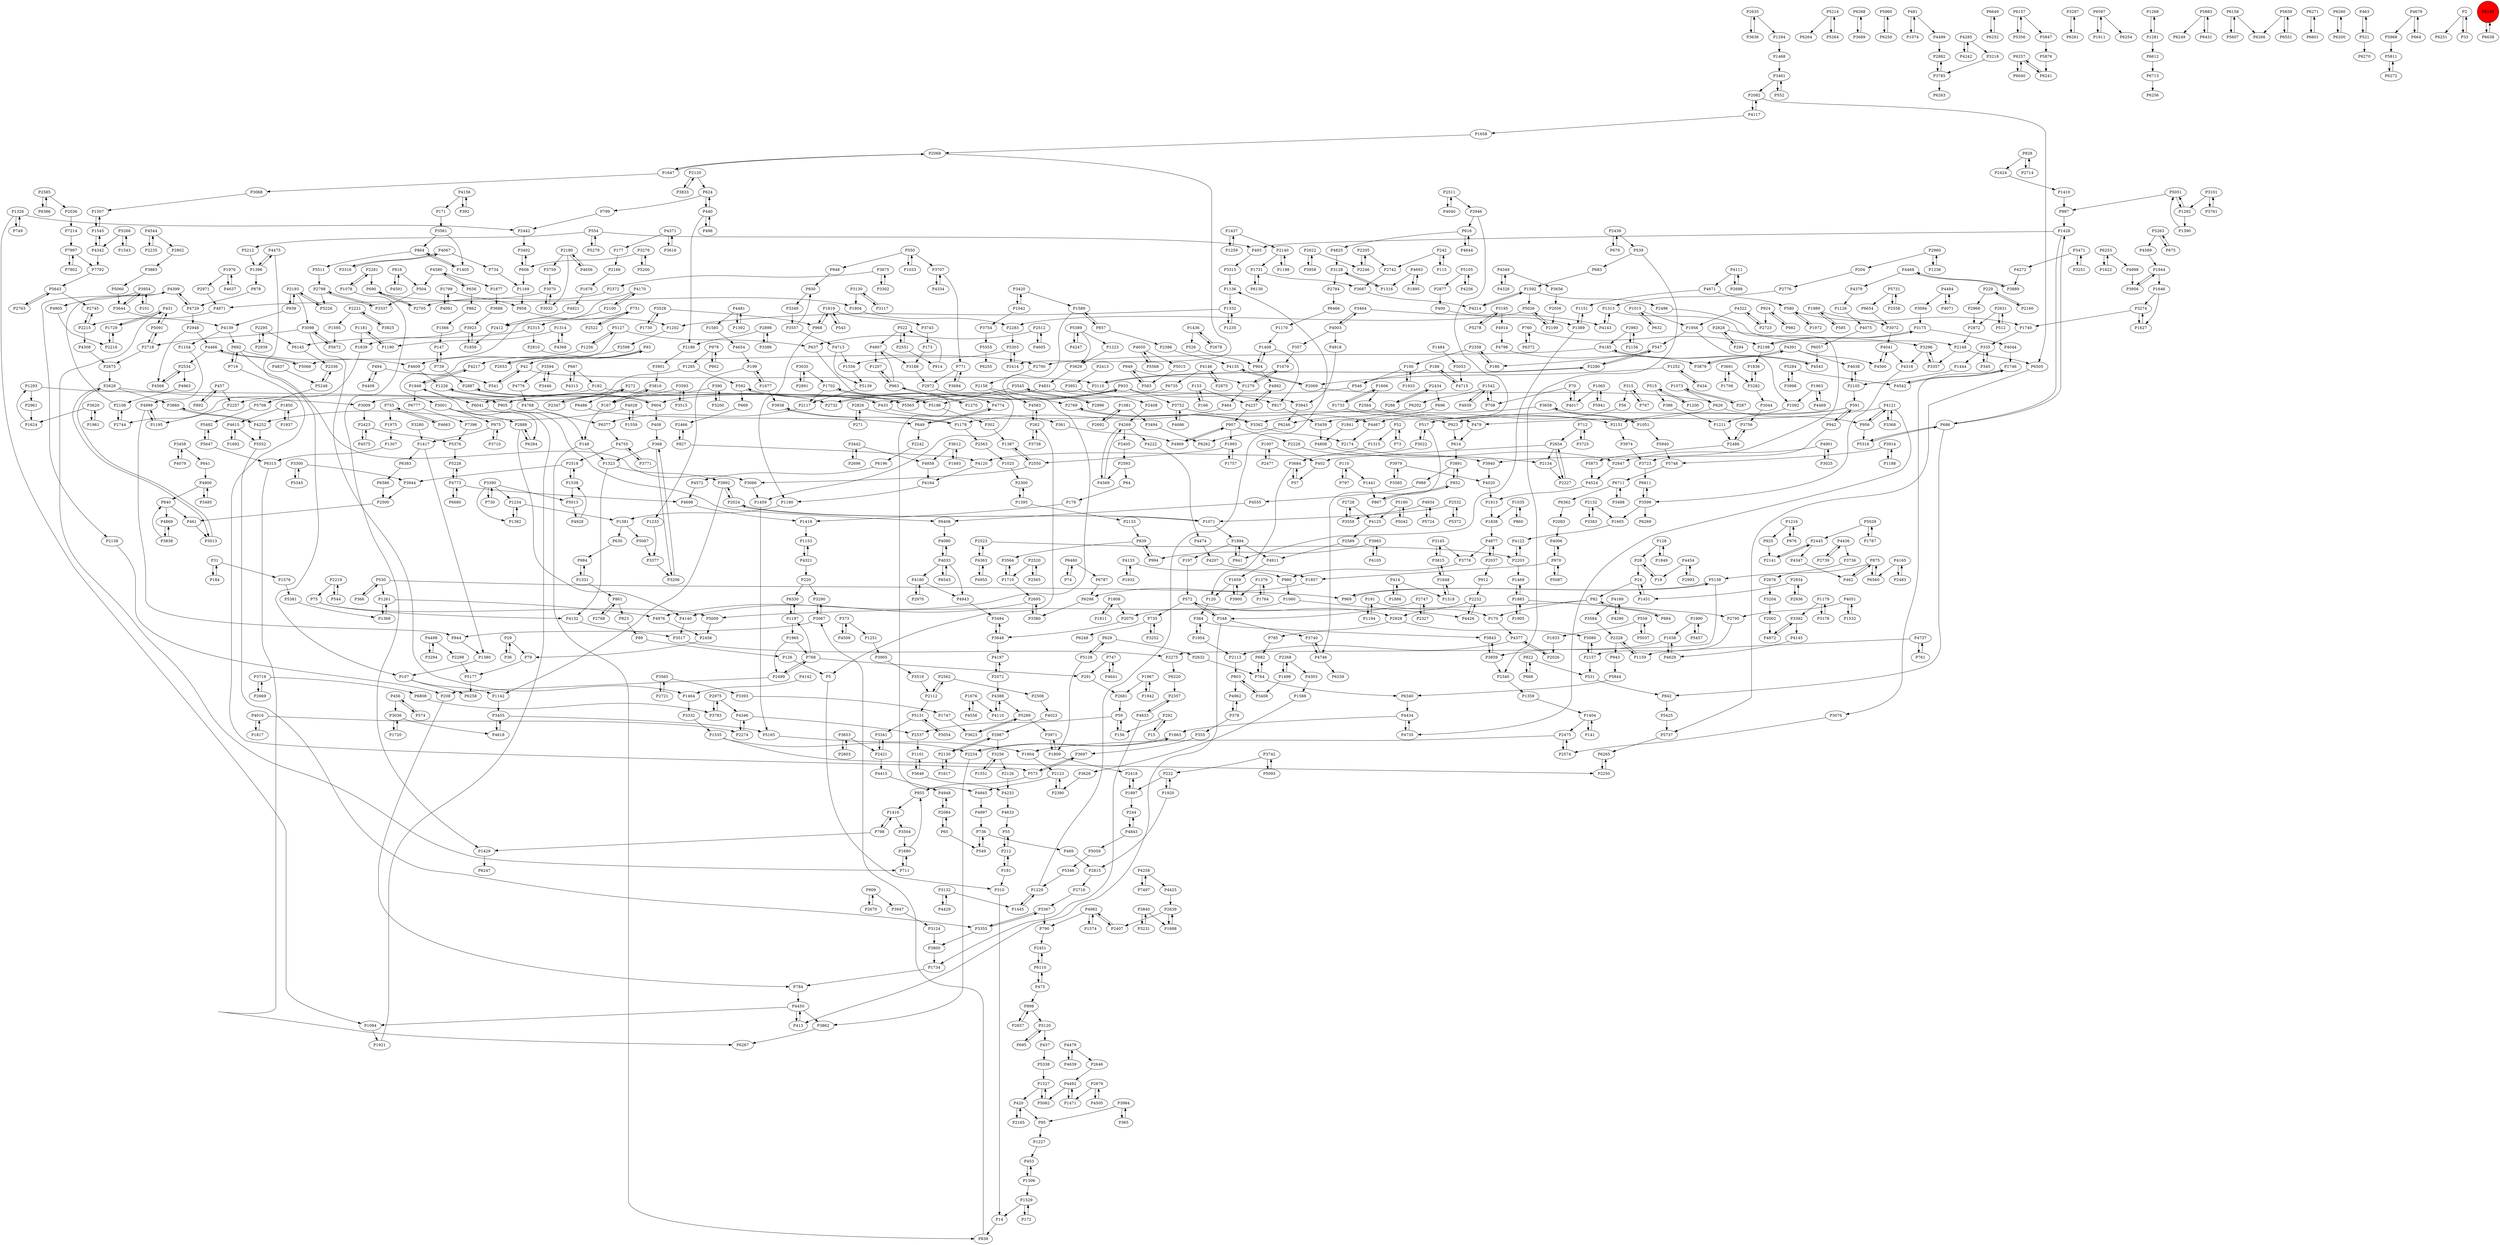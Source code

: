 digraph {
	P1428 -> P493
	P1498 -> P3408
	P2442 -> P3402
	P5214 -> P6264
	P968 -> P1180
	P4877 -> P2037
	P5482 -> P5647
	P2072 -> P4197
	P2358 -> P100
	P4962 -> P378
	P3761 -> P3101
	P1007 -> P2477
	P6268 -> P3689
	P4143 -> P1313
	P3992 -> P2024
	P572 -> P735
	P1975 -> P1307
	P1559 -> P4028
	P504 -> P3337
	P89 -> P126
	P3464 -> P4143
	P4663 -> P755
	P1223 -> P3629
	P5960 -> P6250
	P1007 -> P402
	P839 -> P994
	P5214 -> P5264
	P1376 -> P1764
	P2523 -> P2203
	P4033 -> P4180
	P4197 -> P2072
	P2002 -> P4872
	P5177 -> P6258
	P1252 -> P434
	P14 -> P838
	P768 -> P1197
	P4020 -> P1913
	P1535 -> P2250
	P1436 -> P526
	P1285 -> P3009
	P3974 -> P3723
	P2728 -> P4125
	P3648 -> P4197
	P4140 -> P3517
	P4871 -> P2215
	P2336 -> P5248
	P2219 -> P544
	P4544 -> P2802
	P4222 -> P4474
	P2108 -> P4399
	P481 -> P1074
	P3302 -> P3675
	P1894 -> P197
	P2295 -> P2939
	P335 -> P1444
	P2232 -> P2928
	P1993 -> P1757
	P3464 -> P4003
	P1731 -> P6130
	P2157 -> P3080
	P2280 -> P3110
	P420 -> P2165
	P2993 -> P4454
	P5087 -> P970
	P1404 -> P141
	P4715 -> P188
	P3719 -> P2669
	P3754 -> P5555
	P6649 -> P6252
	P4117 -> P1658
	P1897 -> P2418
	P898 -> P2657
	P6298 -> P3380
	P1877 -> P3688
	P4837 -> P5248
	P827 -> P2466
	P2551 -> P914
	P2423 -> P5376
	P2888 -> P6284
	P3504 -> P1680
	P1042 -> P3754
	P1416 -> P3504
	P1605 -> P4122
	P4755 -> P3771
	P3594 -> P3446
	P1841 -> P4808
	P3274 -> P1627
	P4349 -> P4326
	P768 -> P2499
	P686 -> P5316
	P1710 -> P2695
	P2961 -> P1624
	P5131 -> P5054
	P4650 -> P5568
	P3697 -> P573
	P912 -> P2232
	P4997 -> P736
	P4637 -> P1976
	P4237 -> P907
	P4347 -> P462
	P6257 -> P6040
	P1622 -> P6253
	P1734 -> P784
	P5568 -> P4650
	P1256 -> P4609
	P4939 -> P1542
	P220 -> P3290
	P4798 -> P3879
	P390 -> P167
	P2934 -> P1451
	P857 -> P2386
	P994 -> P839
	P592 -> P669
	P4735 -> P4434
	P100 -> P1933
	P626 -> P956
	P2565 -> P2520
	P2946 -> P3459
	P2268 -> P1498
	P2340 -> P1359
	P2280 -> P547
	P3297 -> P6261
	P3442 -> P4858
	P4474 -> P4207
	P1259 -> P1437
	P4943 -> P3484
	P294 -> P2828
	P4524 -> P1913
	P3742 -> P5093
	P6586 -> P2500
	P949 -> P1279
	P70 -> P4017
	P2739 -> P4436
	P6597 -> P1911
	P2445 -> P2141
	P4285 -> P4242
	P1316 -> P3128
	P630 -> P984
	P3455 -> P5165
	P4363 -> P2523
	P1857 -> P6298
	P2520 -> P2565
	P3688 -> P3923
	P4492 -> P1471
	P3390 -> P5013
	P3251 -> P3471
	P357 -> P1679
	P3101 -> P3761
	P1659 -> P3900
	P3938 -> P1178
	P4773 -> P5228
	P573 -> P3697
	P541 -> P42
	P2551 -> P522
	P4170 -> P2100
	P1234 -> P1382
	P302 -> P1387
	P930 -> P3349
	P15 -> P292
	P3984 -> P365
	P3124 -> P3800
	P4016 -> P2274
	P2123 -> P2390
	P6265 -> P2250
	P1417 -> P1380
	P5066 -> P4466
	P3393 -> P1747
	P3593 -> P3515
	P6611 -> P3599
	P1382 -> P1234
	P6220 -> P2357
	P5059 -> P5346
	P924 -> P982
	P5552 -> P3355
	P798 -> P1416
	P6261 -> P3297
	P1405 -> P864
	P522 -> P4907
	P771 -> P2972
	P1292 -> P1390
	P580 -> P1972
	P2424 -> P1410
	P288 -> P2434
	P712 -> P3725
	P390 -> P3200
	P1576 -> P5381
	P7214 -> P7997
	P291 -> P2681
	P668 -> P822
	P4388 -> P4110
	P3001 -> P6284
	P1617 -> P2130
	P1268 -> P1281
	P4755 -> P2518
	P1094 -> P1921
	P2113 -> P803
	P1390 -> P5051
	P3044 -> P3756
	P5105 -> P4256
	P3001 -> P2888
	P5015 -> P583
	P1178 -> P2563
	P4185 -> P2700
	P82 -> P170
	P624 -> P440
	P924 -> P2723
	P2747 -> P348
	P958 -> P1202
	P4572 -> P4698
	P2105 -> P591
	P4170 -> P5066
	P366 -> P530
	P2875 -> P4146
	P153 -> P166
	P2451 -> P6110
	P4346 -> P2537
	P3710 -> P975
	P1261 -> P1368
	P4945 -> P4997
	P1895 -> P4693
	P909 -> P2670
	P2654 -> P2227
	P3035 -> P2891
	P1464 -> P3332
	P3098 -> P2718
	P5883 -> P6249
	P695 -> P5120
	P4892 -> P4237
	P335 -> P345
	P7997 -> P7792
	P2082 -> P6505
	P1073 -> P287
	P3833 -> P2120
	P3594 -> P4776
	P3471 -> P4272
	P616 -> P4825
	P5248 -> P5708
	P5731 -> P2558
	P6158 -> P6266
	P2215 -> P4308
	P5 -> P310
	P4774 -> P649
	P3771 -> P4755
	P3840 -> P3231
	P6597 -> P6254
	P2718 -> P2675
	P2130 -> P2987
	P2216 -> P1729
	P197 -> P572
	P1990 -> P1038
	P3256 -> P1551
	P573 -> P955
	P414 -> P1886
	P2972 -> P1459
	P4122 -> P2203
	P4146 -> P2875
	P1949 -> P6041
	P7997 -> P7802
	P95 -> P1227
	P1252 -> P2069
	P3859 -> P2340
	P6383 -> P6586
	P4580 -> P1877
	P4391 -> P3879
	P3022 -> P517
	P2523 -> P4363
	P1949 -> P6777
	P2439 -> P679
	P1170 -> P1408
	P1035 -> P860
	P3653 -> P2421
	P364 -> P1954
	P4877 -> P3776
	P3725 -> P712
	P892 -> P457
	P1595 -> P5672
	P2558 -> P5731
	P1677 -> P199
	P3752 -> P4467
	P2763 -> P5643
	P28 -> P19
	P402 -> P57
	P3420 -> P1589
	P1545 -> P4342
	P1226 -> P604
	P4321 -> P220
	P683 -> P1592
	P1408 -> P904
	P1368 -> P1261
	P1416 -> P798
	P4091 -> P1799
	P6480 -> P74
	P790 -> P2451
	P171 -> P3561
	P1313 -> P4143
	P3485 -> P4900
	P2744 -> P2108
	P1883 -> P1905
	P1663 -> P2234
	P2698 -> P4111
	P526 -> P904
	P494 -> P4408
	P7396 -> P5376
	P2234 -> P3862
	P3743 -> P173
	P2205 -> P2742
	P5289 -> P3971
	P3838 -> P4869
	P4475 -> P107
	P5200 -> P3276
	P970 -> P4006
	P348 -> P3740
	P546 -> P433
	P2174 -> P2847
	P4746 -> P6259
	P878 -> P4729
	P2888 -> P4140
	P692 -> P719
	P686 -> P1428
	P1624 -> P1293
	P948 -> P930
	P591 -> P942
	P4003 -> P357
	P6711 -> P3498
	P167 -> P3816
	P1313 -> P3940
	P1538 -> P5013
	P1169 -> P958
	P4322 -> P1956
	P220 -> P6330
	P1542 -> P4939
	P5565 -> P592
	P1408 -> P817
	P5165 -> P1904
	P5264 -> P5214
	P4468 -> P3889
	P2550 -> P3066
	P2716 -> P3367
	P6271 -> P6601
	P1592 -> P5026
	P110 -> P797
	P6157 -> P5356
	P24 -> P1451
	P3740 -> P4746
	P1799 -> P4091
	P5093 -> P3742
	P3561 -> P864
	P2414 -> P5303
	P4023 -> P2987
	P5180 -> P4125
	P6202 -> P6246
	P3368 -> P4121
	P1976 -> P4637
	P1648 -> P3815
	P4051 -> P2795
	P2520 -> P1710
	P4121 -> P3368
	P4121 -> P956
	P3900 -> P1659
	P6480 -> P6787
	P440 -> P2186
	P988 -> P4555
	P1331 -> P984
	P73 -> P52
	P5091 -> P431
	P3392 -> P4145
	P3128 -> P2784
	P4006 -> P970
	P408 -> P368
	P2407 -> P4982
	P6250 -> P5960
	P550 -> P3707
	P272 -> P2347
	P3623 -> P5289
	P4492 -> P5062
	P5941 -> P1065
	P3280 -> P1417
	P365 -> P3984
	P1606 -> P1733
	P31 -> P184
	P4189 -> P3584
	P3296 -> P3357
	P2037 -> P4877
	P182 -> P2732
	P2180 -> P3759
	P3446 -> P3594
	P1417 -> P6383
	P1035 -> P1838
	P558 -> P1833
	P4901 -> P3025
	P1542 -> P6202
	P42 -> P541
	P6377 -> P4755
	P4346 -> P2274
	P1306 -> P453
	P2126 -> P4233
	P3565 -> P3393
	P2140 -> P1731
	P624 -> P799
	P3646 -> P1101
	P1507 -> P1545
	P6560 -> P875
	P2675 -> P2628
	P3859 -> P3843
	P2165 -> P420
	P2315 -> P2810
	P262 -> P3738
	P1730 -> P3528
	P4469 -> P1963
	P1920 -> P222
	P2872 -> P2148
	P2562 -> P2508
	P6057 -> P4543
	P2357 -> P4833
	P861 -> P823
	P4969 -> P907
	P4467 -> P2174
	P6196 -> P4572
	P433 -> P479
	P2971 -> P4871
	P2728 -> P3558
	P1256 -> P5127
	P3905 -> P3518
	P2328 -> P1159
	P816 -> P4591
	P368 -> P1323
	P5303 -> P1556
	P2585 -> P6386
	P2802 -> P3883
	P2696 -> P3442
	P6253 -> P1622
	P6680 -> P4773
	P2300 -> P1395
	P1702 -> P5186
	P355 -> P3697
	P1731 -> P3687
	P3130 -> P1804
	P1819 -> P3743
	P3282 -> P3044
	P2327 -> P2747
	P939 -> P2193
	P242 -> P2742
	P3341 -> P2421
	P3117 -> P3130
	P6713 -> P6256
	P5042 -> P5180
	P4776 -> P4768
	P1747 -> P3623
	P616 -> P4644
	P3067 -> P944
	P3282 -> P1836
	P2603 -> P3653
	P4105 -> P3983
	P2654 -> P2134
	P1542 -> P708
	P3954 -> P101
	P5284 -> P4542
	P6372 -> P760
	P4825 -> P3128
	P4391 -> P4638
	P4999 -> P1195
	P3658 -> P3362
	P4918 -> P3943
	P3080 -> P2157
	P1954 -> P364
	P2134 -> P2227
	P3719 -> P6808
	P2676 -> P3204
	P530 -> P366
	P3494 -> P6262
	P2512 -> P4605
	P4481 -> P1392
	P292 -> P15
	P547 -> P186
	P3461 -> P552
	P1092 -> P1211
	P6777 -> P7396
	P1746 -> P4542
	P3646 -> P4233
	P799 -> P2442
	P1179 -> P3392
	P1216 -> P976
	P184 -> P31
	P128 -> P28
	P656 -> P862
	P3036 -> P1720
	P1389 -> P1151
	P3689 -> P6268
	P3616 -> P4371
	P4041 -> P4560
	P1692 -> P4615
	P1678 -> P4921
	P626 -> P517
	P2705 -> P690
	P1894 -> P941
	P4833 -> P1734
	P1961 -> P3620
	P739 -> P147
	P42 -> P3110
	P1235 -> P1332
	P4583 -> P262
	P6431 -> P5883
	P440 -> P496
	P4125 -> P2589
	P5844 -> P6340
	P554 -> P493
	P2423 -> P4575
	P3951 -> P2408
	P719 -> P573
	P4556 -> P1676
	P4120 -> P4164
	P3545 -> P2996
	P1658 -> P2068
	P1606 -> P2564
	P65 -> P549
	P3691 -> P1706
	P6260 -> P6200
	P4773 -> P6680
	P4033 -> P4943
	P1956 -> P1092
	P862 -> P1566
	P6257 -> P6241
	P378 -> P4962
	P2298 -> P5177
	P3943 -> P6246
	P461 -> P3013
	P364 -> P3843
	P5737 -> P6265
	P3992 -> P1142
	P5748 -> P6711
	P861 -> P2768
	P3094 -> P3175
	P208 -> P784
	P2563 -> P1025
	P1956 -> P547
	P4633 -> P55
	P822 -> P531
	P4484 -> P4071
	P2628 -> P3860
	P1680 -> P711
	P2635 -> P3636
	P4544 -> P2235
	P191 -> P1194
	P75 -> P5009
	P5051 -> P997
	P2631 -> P512
	P52 -> P73
	P3110 -> P2280
	P3684 -> P120
	P2798 -> P3337
	P629 -> P2632
	P2828 -> P294
	P1468 -> P3461
	P1261 -> P4976
	P413 -> P4450
	P2975 -> P3783
	P1179 -> P3178
	P5511 -> P2798
	P852 -> P867
	P2180 -> P4656
	P4342 -> P7792
	P3979 -> P3585
	P736 -> P549
	P3175 -> P4044
	P2486 -> P5873
	P4075 -> P6057
	P3599 -> P6269
	P734 -> P1169
	P4713 -> P1556
	P1498 -> P2268
	P4568 -> P2534
	P244 -> P4843
	P2158 -> P4583
	P2593 -> P64
	P4934 -> P3558
	P583 -> P949
	P3891 -> P988
	P2776 -> P1313
	P4017 -> P70
	P1060 -> P4426
	P2574 -> P2475
	P4269 -> P4222
	P4639 -> P4479
	P5091 -> P2718
	P515 -> P1200
	P5228 -> P4773
	P907 -> P4969
	P904 -> P4892
	P2898 -> P3386
	P2140 -> P1198
	P2622 -> P3958
	P4591 -> P816
	P3274 -> P1740
	P4033 -> P4080
	P2193 -> P3098
	P315 -> P56
	P5105 -> P2877
	P2234 -> P1663
	P3983 -> P994
	P4858 -> P4164
	P186 -> P2358
	P3707 -> P4334
	P1285 -> P592
	P2593 -> P4569
	P4132 -> P3517
	P2072 -> P4388
	P550 -> P948
	P5724 -> P4934
	P4609 -> P1226
	P2483 -> P4165
	P1445 -> P1229
	P2635 -> P1294
	P2589 -> P4911
	P4326 -> P4349
	P755 -> P4663
	P1197 -> P1965
	P2632 -> P764
	P93 -> P42
	P1236 -> P2960
	P4067 -> P3316
	P942 -> P591
	P4258 -> P4425
	P550 -> P1033
	P761 -> P4737
	P4955 -> P4363
	P2148 -> P6505
	P147 -> P739
	P1202 -> P2598
	P1679 -> P1279
	P3752 -> P4686
	P4040 -> P2511
	P3032 -> P3070
	P3367 -> P3355
	P543 -> P1819
	P6654 -> P3072
	P1920 -> P2815
	P2714 -> P828
	P463 -> P521
	P2692 -> P1081
	P1729 -> P431
	P2987 -> P3256
	P4165 -> P6560
	P2250 -> P6265
	P1180 -> P1381
	P933 -> P3943
	P100 -> P546
	P2421 -> P3341
	P3940 -> P4020
	P1894 -> P4911
	P400 -> P1389
	P1294 -> P1468
	P1437 -> P1259
	P3984 -> P95
	P2987 -> P2130
	P3914 -> P5748
	P3815 -> P1648
	P2268 -> P4303
	P1292 -> P5051
	P4041 -> P4318
	P2386 -> P4135
	P860 -> P1035
	P3958 -> P2622
	P1469 -> P1883
	P943 -> P5844
	P2500 -> P461
	P817 -> P3459
	P3653 -> P2603
	P2372 -> P2705
	P1989 -> P3072
	P2132 -> P1605
	P531 -> P842
	P4247 -> P5389
	P784 -> P4450
	P5647 -> P5482
	P4928 -> P1538
	P3584 -> P2328
	P2024 -> P3992
	P6253 -> P4998
	P3195 -> P4914
	P3066 -> P1459
	P2193 -> P939
	P822 -> P668
	P1543 -> P5266
	P1648 -> P1318
	P3128 -> P1316
	P522 -> P2551
	P1451 -> P24
	P3067 -> P3290
	P6466 -> P1170
	P1126 -> P4075
	P5876 -> P6241
	P4111 -> P2698
	P4142 -> P1464
	P2562 -> P2112
	P5026 -> P2283
	P3458 -> P4079
	P6157 -> P5847
	P3290 -> P3067
	P2960 -> P1236
	P1293 -> P905
	P2198 -> P3175
	P1441 -> P867
	P315 -> P767
	P153 -> P4237
	P1038 -> P3859
	P978 -> P902
	P1181 -> P1190
	P682 -> P764
	P3377 -> P3206
	P272 -> P6486
	P2405 -> P2593
	P3558 -> P2728
	P2024 -> P1071
	P1033 -> P550
	P2228 -> P3940
	P3956 -> P1944
	P4905 -> P2216
	P3025 -> P4901
	P1911 -> P6597
	P2082 -> P4117
	P3687 -> P4214
	P2970 -> P4180
	P3332 -> P1535
	P5051 -> P1292
	P4028 -> P4252
	P939 -> P4139
	P1592 -> P2496
	P1323 -> P4132
	P494 -> P541
	P1592 -> P4214
	P3825 -> P2221
	P5120 -> P695
	P949 -> P583
	P898 -> P5120
	P3098 -> P5672
	P287 -> P1073
	P1307 -> P6315
	P2768 -> P861
	P3518 -> P2112
	P1326 -> P749
	P1585 -> P4654
	P222 -> P1897
	P2679 -> P1471
	P4808 -> P2134
	P1545 -> P1507
	P4907 -> P3188
	P3675 -> P2372
	P2100 -> P2315
	P2670 -> P909
	P2723 -> P4322
	P5389 -> P3629
	P2242 -> P6196
	P4434 -> P1663
	P4269 -> P2405
	P614 -> P3891
	P5139 -> P2117
	P3068 -> P1507
	P749 -> P1326
	P6130 -> P1731
	P2678 -> P1436
	P592 -> P5565
	P970 -> P1857
	P3206 -> P368
	P5811 -> P6272
	P1151 -> P1389
	P3296 -> P4318
	P262 -> P4583
	P1538 -> P2518
	P3009 -> P2423
	P2718 -> P5091
	P2068 -> P1647
	P803 -> P3408
	P3648 -> P3484
	P4569 -> P4269
	P1404 -> P2475
	P4901 -> P2847
	P120 -> P364
	P735 -> P3252
	P4982 -> P790
	P4111 -> P4671
	P2695 -> P4140
	P2 -> P6251
	P606 -> P1169
	P3843 -> P3859
	P2960 -> P204
	P2518 -> P3944
	P1944 -> P3956
	P4434 -> P4735
	P6041 -> P6406
	P212 -> P55
	P4479 -> P4639
	P4003 -> P3464
	P904 -> P1408
	P115 -> P242
	P842 -> P5425
	P5555 -> P6255
	P2518 -> P1538
	P56 -> P4467
	P3315 -> P1136
	P166 -> P153
	P1967 -> P2681
	P1181 -> P1839
	P2639 -> P2407
	P606 -> P3402
	P4156 -> P171
	P679 -> P2439
	P3390 -> P1382
	P4729 -> P2948
	P5659 -> P6266
	P2795 -> P2157
	P107 -> P6258
	P4233 -> P4633
	P2550 -> P1387
	P3599 -> P6611
	P5968 -> P5811
	P310 -> P14
	P747 -> P4641
	P204 -> P2776
	P2186 -> P3901
	P1972 -> P580
	P1532 -> P4051
	P4146 -> P6735
	P969 -> P5138
	P2508 -> P4023
	P852 -> P3891
	P1989 -> P585
	P29 -> P36
	P5672 -> P3098
	P5940 -> P5748
	P4914 -> P4798
	P75 -> P4132
	P1190 -> P1181
	P5873 -> P4524
	P1211 -> P2486
	P4133 -> P1932
	P1921 -> P1949
	P4242 -> P4285
	P3188 -> P2972
	P1315 -> P3684
	P530 -> P969
	P5062 -> P1527
	P667 -> P182
	P760 -> P2198
	P6110 -> P475
	P2315 -> P6145
	P2108 -> P2744
	P4044 -> P1746
	P172 -> P1529
	P554 -> P5279
	P3195 -> P5278
	P4481 -> P1585
	P4408 -> P494
	P1646 -> P3274
	P604 -> P1226
	P574 -> P456
	P3691 -> P3282
	P3620 -> P1624
	P3838 -> P840
	P840 -> P461
	P515 -> P386
	P3954 -> P4905
	P1574 -> P4982
	P1804 -> P2283
	P1234 -> P1381
	P4679 -> P5968
	P1746 -> P3076
	P2534 -> P4963
	P6110 -> P2451
	P2084 -> P65
	P4729 -> P4399
	P52 -> P1315
	P5289 -> P3623
	P2130 -> P1617
	P2522 -> P751
	P6330 -> P1197
	P2679 -> P4505
	P3362 -> P2769
	P3883 -> P5060
	P2056 -> P2199
	P4575 -> P2423
	P2227 -> P2654
	P2439 -> P539
	P3891 -> P852
	P3383 -> P2132
	P2328 -> P943
	P1937 -> P1850
	P199 -> P1677
	P1251 -> P3905
	P3564 -> P1710
	P875 -> P462
	P2221 -> P1595
	P4121 -> P479
	P1551 -> P3256
	P3022 -> P4120
	P1965 -> P768
	P1963 -> P4469
	P5060 -> P3644
	P414 -> P1318
	P1153 -> P4321
	P755 -> P1975
	P3517 -> P2275
	P4117 -> P2082
	P2123 -> P4945
	P126 -> P5
	P2120 -> P624
	P4256 -> P5105
	P2198 -> P1836
	P74 -> P6480
	P914 -> P522
	P547 -> P2280
	P4436 -> P3736
	P179 -> P1419
	P984 -> P1331
	P3707 -> P771
	P4214 -> P1592
	P1227 -> P453
	P1071 -> P1894
	P5847 -> P5876
	P1216 -> P925
	P4650 -> P5015
	P110 -> P1441
	P2026 -> P4377
	P907 -> P1993
	P3783 -> P2975
	P59 -> P2537
	P7497 -> P4258
	P5026 -> P2199
	P2105 -> P4638
	P1904 -> P2123
	P6601 -> P6271
	P496 -> P440
	P2798 -> P5226
	P649 -> P2242
	P3923 -> P1839
	P907 -> P2228
	P469 -> P2815
	P909 -> P3947
	P816 -> P504
	P823 -> P89
	P3013 -> P2628
	P4644 -> P616
	P101 -> P3954
	P5278 -> P3195
	P453 -> P1306
	P1396 -> P4475
	P2 -> P33
	P2274 -> P4346
	P2445 -> P4347
	P857 -> P1589
	P2975 -> P4346
	P3889 -> P4468
	P2769 -> P3362
	P3357 -> P3296
	P4139 -> P692
	P1527 -> P5062
	P4145 -> P4629
	P708 -> P1542
	P4638 -> P2105
	P82 -> P884
	P1419 -> P1153
	P1740 -> P335
	P2486 -> P3756
	P5372 -> P2532
	P1849 -> P128
	P2408 -> P4269
	P4454 -> P2993
	P3528 -> P1730
	P3515 -> P3593
	P5659 -> P6551
	P4831 -> P817
	P5316 -> P686
	P4693 -> P1895
	P1676 -> P4110
	P4963 -> P2108
	P3355 -> P3367
	P2466 -> P827
	P2157 -> P531
	P4371 -> P177
	P768 -> P291
	P1195 -> P4999
	P1527 -> P420
	P902 -> P978
	P2412 -> P1859
	P1680 -> P955
	P2156 -> P2983
	P1932 -> P4133
	P667 -> P4313
	P3256 -> P2126
	P1025 -> P2300
	P4080 -> P4033
	P6735 -> P5565
	P4313 -> P667
	P1178 -> P3938
	P5186 -> P302
	P3200 -> P390
	P4399 -> P2138
	P2810 -> P2700
	P1886 -> P414
	P456 -> P574
	P1566 -> P147
	P6386 -> P2585
	P440 -> P624
	P6158 -> P5607
	P1293 -> P2961
	P5425 -> P5737
	P730 -> P3390
	P1136 -> P1332
	P3658 -> P1051
	P177 -> P2166
	P1065 -> P5941
	P3612 -> P1493
	P475 -> P898
	P692 -> P4609
	P5389 -> P1223
	P1078 -> P1429
	P956 -> P5316
	P4679 -> P664
	P2421 -> P4415
	P4342 -> P1545
	P4318 -> P3599
	P3684 -> P57
	P1436 -> P2678
	P4872 -> P3392
	P4207 -> P1857
	P6272 -> P5811
	P2215 -> P2745
	P348 -> P572
	P2826 -> P361
	P3076 -> P2574
	P1207 -> P963
	P475 -> P6110
	P2631 -> P2872
	P3979 -> P4020
	P2877 -> P400
	P3815 -> P3145
	P3498 -> P6711
	P1954 -> P2113
	P3944 -> P2500
	P457 -> P892
	P6145 -> P2336
	P4165 -> P2483
	P2646 -> P4492
	P751 -> P2412
	P1395 -> P2133
	P4686 -> P3752
	P760 -> P6372
	P1060 -> P2070
	P457 -> P2257
	P2100 -> P4170
	P3145 -> P3776
	P1051 -> P5940
	P348 -> P413
	P1318 -> P1648
	P1081 -> P2692
	P1229 -> P1445
	P2669 -> P3719
	P2295 -> P6145
	P1729 -> P2216
	P188 -> P546
	P4258 -> P7497
	P4454 -> P19
	P1799 -> P958
	P4164 -> P1180
	P3971 -> P1809
	P1229 -> P1136
	P3392 -> P4872
	P3362 -> P2174
	P1993 -> P2550
	P1038 -> P4629
	P2281 -> P1078
	P5131 -> P3341
	P2983 -> P4185
	P6543 -> P4033
	P29 -> P79
	P1556 -> P5139
	P1381 -> P630
	P3204 -> P2002
	P70 -> P708
	P3035 -> P1702
	P5279 -> P554
	P4252 -> P3860
	P2203 -> P4122
	P188 -> P4715
	P1787 -> P5039
	P905 -> P148
	P4349 -> P3656
	P2148 -> P3357
	P5138 -> P2275
	P1859 -> P3923
	P1159 -> P2328
	P933 -> P2732
	P4900 -> P840
	P4998 -> P3956
	P1720 -> P3036
	P1326 -> P1094
	P2203 -> P1469
	P530 -> P1261
	P368 -> P3206
	P373 -> P1251
	P3557 -> P4713
	P554 -> P5212
	P6406 -> P4080
	P4121 -> P4735
	P2742 -> P3687
	P4589 -> P1944
	P5053 -> P4715
	P1942 -> P1967
	P4921 -> P2412
	P4016 -> P1817
	P4629 -> P1038
	P1809 -> P2418
	P4003 -> P4918
	P6246 -> P6262
	P199 -> P1233
	P764 -> P6340
	P5338 -> P1527
	P2496 -> P2148
	P2151 -> P3974
	P2537 -> P1101
	P944 -> P1380
	P59 -> P156
	P4189 -> P4290
	P978 -> P1285
	P1197 -> P6330
	P3675 -> P3302
	P3636 -> P2635
	P4071 -> P4484
	P2221 -> P3825
	P3459 -> P4808
	P2084 -> P4948
	P963 -> P4907
	P3471 -> P3251
	P2117 -> P6377
	P3300 -> P5345
	P2948 -> P4466
	P6245 -> P6638
	P2180 -> P3032
	P544 -> P2219
	P3742 -> P222
	P4907 -> P1207
	P5263 -> P4589
	P1194 -> P191
	P1589 -> P4976
	P2132 -> P3383
	P1065 -> P4017
	P3694 -> P771
	P3561 -> P1405
	P6040 -> P6257
	P3072 -> P4041
	P751 -> P2522
	P464 -> P1178
	P2138 -> P208
	P2983 -> P2156
	P19 -> P28
	P4948 -> P2084
	P2972 -> P4774
	P2499 -> P208
	P433 -> P2887
	P6808 -> P3783
	P170 -> P4377
	P7802 -> P7997
	P3402 -> P606
	P3901 -> P3816
	P1808 -> P2070
	P1380 -> P107
	P1976 -> P2971
	P3276 -> P606
	P690 -> P2705
	P747 -> P291
	P4466 -> P2534
	P1811 -> P1808
	P1314 -> P4368
	P3367 -> P790
	P1323 -> P3992
	P1270 -> P963
	P4671 -> P1151
	P373 -> P4509
	P5263 -> P675
	P2112 -> P2562
	P1392 -> P4481
	P4505 -> P2679
	P4133 -> P980
	P3380 -> P2695
	P4560 -> P4041
	P4285 -> P3218
	P1819 -> P543
	P1588 -> P3626
	P173 -> P3188
	P521 -> P6270
	P1071 -> P2024
	P2564 -> P2151
	P3629 -> P4831
	P4843 -> P5059
	P4180 -> P2970
	P968 -> P1819
	P5356 -> P6157
	P2934 -> P2936
	P7792 -> P5643
	P3785 -> P2882
	P479 -> P614
	P6340 -> P4434
	P3355 -> P3800
	P3484 -> P3648
	P803 -> P4962
	P345 -> P335
	P2347 -> P272
	P2275 -> P6220
	P1535 -> P2234
	P3626 -> P2390
	P4450 -> P1094
	P1990 -> P5457
	P1702 -> P2117
	P4363 -> P4955
	P980 -> P1060
	P5643 -> P2763
	P3455 -> P4618
	P976 -> P1216
	P4051 -> P1532
	P2654 -> P402
	P3759 -> P3070
	P6638 -> P6245
	P637 -> P4945
	P4618 -> P3455
	P431 -> P5091
	P517 -> P3022
	P572 -> P2928
	P1389 -> P941
	P2585 -> P2036
	P6505 -> P5737
	P1104 -> P4999
	P262 -> P5
	P2160 -> P229
	P735 -> P6248
	P3656 -> P2056
	P2257 -> P1195
	P4656 -> P2180
	P1078 -> P2281
	P875 -> P5138
	P1529 -> P14
	P4475 -> P1396
	P55 -> P212
	P5607 -> P6158
	P222 -> P1920
	P3316 -> P4067
	P3840 -> P1688
	P93 -> P2053
	P378 -> P355
	P632 -> P1015
	P549 -> P736
	P2732 -> P933
	P456 -> P3036
	P181 -> P310
	P3860 -> P4252
	P517 -> P4746
	P4615 -> P5552
	P2928 -> P785
	P591 -> P923
	P1074 -> P481
	P2036 -> P7214
	P4436 -> P2739
	P3294 -> P4498
	P3098 -> P1464
	P1850 -> P4615
	P2037 -> P912
	P6551 -> P5659
	P982 -> P924
	P1437 -> P2140
	P5127 -> P637
	P4654 -> P199
	P31 -> P1576
	P864 -> P5511
	P4033 -> P6543
	P580 -> P1740
	P975 -> P1417
	P181 -> P212
	P167 -> P148
	P3442 -> P2696
	P4450 -> P3862
	P4426 -> P2232
	P828 -> P2424
	P2828 -> P3296
	P242 -> P115
	P33 -> P2
	P4399 -> P4729
	P65 -> P2084
	P2747 -> P2327
	P1676 -> P4556
	P4773 -> P4698
	P2700 -> P2158
	P4999 -> P944
	P5128 -> P1809
	P79 -> P5177
	P6252 -> P6649
	P2141 -> P2445
	P191 -> P170
	P4377 -> P2113
	P5376 -> P5228
	P3132 -> P1445
	P2477 -> P1007
	P970 -> P5087
	P1647 -> P3068
	P5039 -> P1787
	P493 -> P3315
	P5643 -> P2745
	P558 -> P5037
	P4237 -> P4892
	P2928 -> P3080
	P1200 -> P515
	P2695 -> P3380
	P1410 -> P997
	P2070 -> P3648
	P4371 -> P3616
	P2219 -> P75
	P3776 -> P980
	P712 -> P2654
	P229 -> P2968
	P3276 -> P5200
	P2681 -> P59
	P3620 -> P1961
	P827 -> P4120
	P696 -> P1841
	P5266 -> P1543
	P4499 -> P2882
	P3914 -> P1188
	P4217 -> P1949
	P1493 -> P3612
	P5120 -> P437
	P431 -> P1729
	P1897 -> P244
	P2499 -> P768
	P4737 -> P761
	P2532 -> P5372
	P128 -> P1849
	P1706 -> P3691
	P1188 -> P3914
	P875 -> P6560
	P6362 -> P2093
	P3723 -> P6611
	P2456 -> P79
	P3644 -> P3954
	P3738 -> P262
	P1808 -> P1811
	P2390 -> P2123
	P6284 -> P2888
	P2511 -> P4040
	P3923 -> P1859
	P5037 -> P558
	P955 -> P1416
	P736 -> P469
	P798 -> P1429
	P5180 -> P5042
	P4269 -> P4569
	P975 -> P3710
	P2968 -> P2872
	P1883 -> P1469
	P3130 -> P3117
	P1042 -> P3420
	P3557 -> P930
	P1757 -> P1993
	P437 -> P5338
	P5039 -> P2445
	P5226 -> P2193
	P1764 -> P1376
	P4641 -> P747
	P4698 -> P1419
	P2826 -> P271
	P3337 -> P2798
	P1331 -> P861
	P4833 -> P2357
	P1332 -> P1235
	P5266 -> P4342
	P148 -> P838
	P4079 -> P3458
	P36 -> P29
	P3593 -> P6041
	P1836 -> P3282
	P3998 -> P5284
	P1905 -> P1883
	P1963 -> P1092
	P767 -> P315
	P1051 -> P3658
	P539 -> P2340
	P884 -> P82
	P2948 -> P4568
	P1381 -> P5067
	P6711 -> P6362
	P1429 -> P6247
	P4466 -> P5066
	P3175 -> P2198
	P4498 -> P3294
	P6241 -> P6257
	P1933 -> P100
	P3800 -> P1734
	P1733 -> P923
	P2205 -> P2246
	P5067 -> P3377
	P3420 -> P1042
	P4831 -> P604
	P3458 -> P641
	P4843 -> P244
	P156 -> P59
	P2069 -> P626
	P2946 -> P616
	P4377 -> P2026
	P686 -> P842
	P649 -> P4774
	P2622 -> P2246
	P4388 -> P5289
	P1627 -> P3274
	P3585 -> P3979
	P1332 -> P1202
	P1326 -> P2442
	P2898 -> P2186
	P5284 -> P3998
	P669 -> P2466
	P271 -> P2826
	P1688 -> P2639
	P4110 -> P4388
	P2120 -> P3833
	P1817 -> P4016
	P1428 -> P686
	P867 -> P852
	P3036 -> P4618
	P4498 -> P2298
	P840 -> P4869
	P4185 -> P4543
	P4605 -> P2512
	P1733 -> P1606
	P2413 -> P3951
	P1659 -> P120
	P229 -> P2160
	P1965 -> P2499
	P4139 -> P1104
	P2936 -> P2934
	P4391 -> P4560
	P4303 -> P1588
	P2358 -> P186
	P4321 -> P1153
	P797 -> P110
	P57 -> P3684
	P3947 -> P3124
	P1589 -> P857
	P3599 -> P1605
	P3612 -> P4858
	P771 -> P3694
	P1833 -> P2026
	P392 -> P4156
	P2246 -> P2205
	P4135 -> P2069
	P1529 -> P172
	P1484 -> P5053
	P3785 -> P6263
	P1459 -> P5165
	P462 -> P875
	P839 -> P3564
	P6486 -> P649
	P1819 -> P968
	P1396 -> P878
	P4252 -> P5552
	P4869 -> P3838
	P3132 -> P4429
	P3386 -> P2898
	P2532 -> P1071
	P552 -> P3461
	P512 -> P2631
	P3816 -> P167
	P997 -> P1428
	P5127 -> P3001
	P5708 -> P5482
	P107 -> P1142
	P2283 -> P5303
	P420 -> P95
	P572 -> P348
	P3954 -> P3644
	P1142 -> P3455
	P6200 -> P6260
	P82 -> P5009
	P4290 -> P4189
	P923 -> P614
	P3862 -> P6267
	P4543 -> P4185
	P3001 -> P975
	P3736 -> P2676
	P3408 -> P803
	P3390 -> P730
	P1314 -> P1190
	P4934 -> P5724
	P3879 -> P4391
	P838 -> P3067
	P292 -> P156
	P963 -> P1207
	P4429 -> P3132
	P4180 -> P4943
	P764 -> P682
	P2511 -> P2946
	P2199 -> P5026
	P4479 -> P2646
	P5346 -> P1229
	P2598 -> P4217
	P4334 -> P3707
	P1838 -> P4877
	P386 -> P1211
	P4976 -> P2456
	P3545 -> P5186
	P2434 -> P696
	P2939 -> P2295
	P2053 -> P93
	P4509 -> P373
	P4542 -> P1746
	P4415 -> P4948
	P434 -> P1252
	P5013 -> P4928
	P3145 -> P3815
	P5127 -> P1256
	P5212 -> P1396
	P864 -> P1405
	P28 -> P24
	P148 -> P1323
	P1101 -> P3646
	P4911 -> P1659
	P3101 -> P1292
	P5647 -> P6315
	P5389 -> P4247
	P4982 -> P1574
	P3565 -> P2721
	P2628 -> P3013
	P690 -> P1804
	P2996 -> P3545
	P4580 -> P656
	P2475 -> P2574
	P629 -> P5128
	P4468 -> P4379
	P1015 -> P1956
	P2534 -> P4568
	P1949 -> P4217
	P1677 -> P3938
	P5381 -> P1368
	P4484 -> P3094
	P3528 -> P968
	P2639 -> P1688
	P3178 -> P1179
	P361 -> P4969
	P1198 -> P2140
	P2166 -> P1678
	P4982 -> P2407
	P4580 -> P504
	P4693 -> P1316
	P1306 -> P1529
	P5303 -> P2414
	P5186 -> P1702
	P4768 -> P6377
	P4450 -> P413
	P5457 -> P1990
	P2158 -> P2769
	P1387 -> P2550
	P1395 -> P2300
	P4322 -> P2723
	P3983 -> P4105
	P656 -> P4580
	P4272 -> P3889
	P4156 -> P392
	P1646 -> P1627
	P1710 -> P3564
	P4746 -> P3740
	P942 -> P3723
	P4379 -> P1126
	P5883 -> P6431
	P2847 -> P4524
	P1359 -> P1404
	P3218 -> P3785
	P1279 -> P464
	P3756 -> P2486
	P692 -> P3066
	P4368 -> P1314
	P4900 -> P3485
	P5345 -> P3300
	P1281 -> P6612
	P1883 -> P2795
	P1015 -> P632
	P212 -> P181
	P4615 -> P1692
	P2068 -> P2414
	P2882 -> P3785
	P6612 -> P6713
	P3644 -> P4139
	P2232 -> P4426
	P539 -> P683
	P1081 -> P3494
	P1809 -> P3971
	P431 -> P711
	P1233 -> P3377
	P675 -> P5263
	P3349 -> P3557
	P4067 -> P734
	P963 -> P1270
	P2721 -> P3565
	P2657 -> P898
	P1281 -> P1268
	P2475 -> P1904
	P3461 -> P2082
	P5009 -> P2456
	P4425 -> P2639
	P1279 -> P1679
	P2418 -> P1897
	P4555 -> P6406
	P6315 -> P6267
	P182 -> P2257
	P2193 -> P5226
	P2784 -> P6466
	P739 -> P2887
	P4671 -> P580
	P2112 -> P5131
	P481 -> P4499
	P2093 -> P4006
	P1647 -> P2068
	P64 -> P179
	P3070 -> P3032
	P3231 -> P3840
	P24 -> P82
	P2887 -> P433
	P2281 -> P690
	P2815 -> P2716
	P1839 -> P2744
	P1471 -> P4492
	P3390 -> P1234
	P4028 -> P1559
	P6787 -> P6298
	P719 -> P692
	P5128 -> P629
	P2434 -> P288
	P5248 -> P2336
	P925 -> P2141
	P828 -> P2714
	P2235 -> P4544
	P4713 -> P5139
	P521 -> P463
	P2745 -> P2215
	P2512 -> P637
	P591 -> P2151
	P1850 -> P1937
	P3070 -> P4871
	P5138 -> P969
	P4737 -> P1159
	P3252 -> P735
	P933 -> P3752
	P5054 -> P5131
	P956 -> P4121
	P711 -> P1680
	P2133 -> P839
	P604 -> P408
	P2891 -> P3035
	P1444 -> P2105
	P2069 -> P4135
	P664 -> P4679
	P641 -> P4900
	P585 -> P1989
	P1376 -> P3900
	P5731 -> P6654
	P785 -> P682
	P933 -> P905
	P1967 -> P1942
	P941 -> P1894
	P1073 -> P626
	P1944 -> P1646
	P2628 -> P3009
	P4308 -> P2675
	P3300 -> P3944
	P1913 -> P1838
	P141 -> P1404
	P6245 [shape=circle]
	P6245 [style=filled]
	P6245 [fillcolor=red]
}
